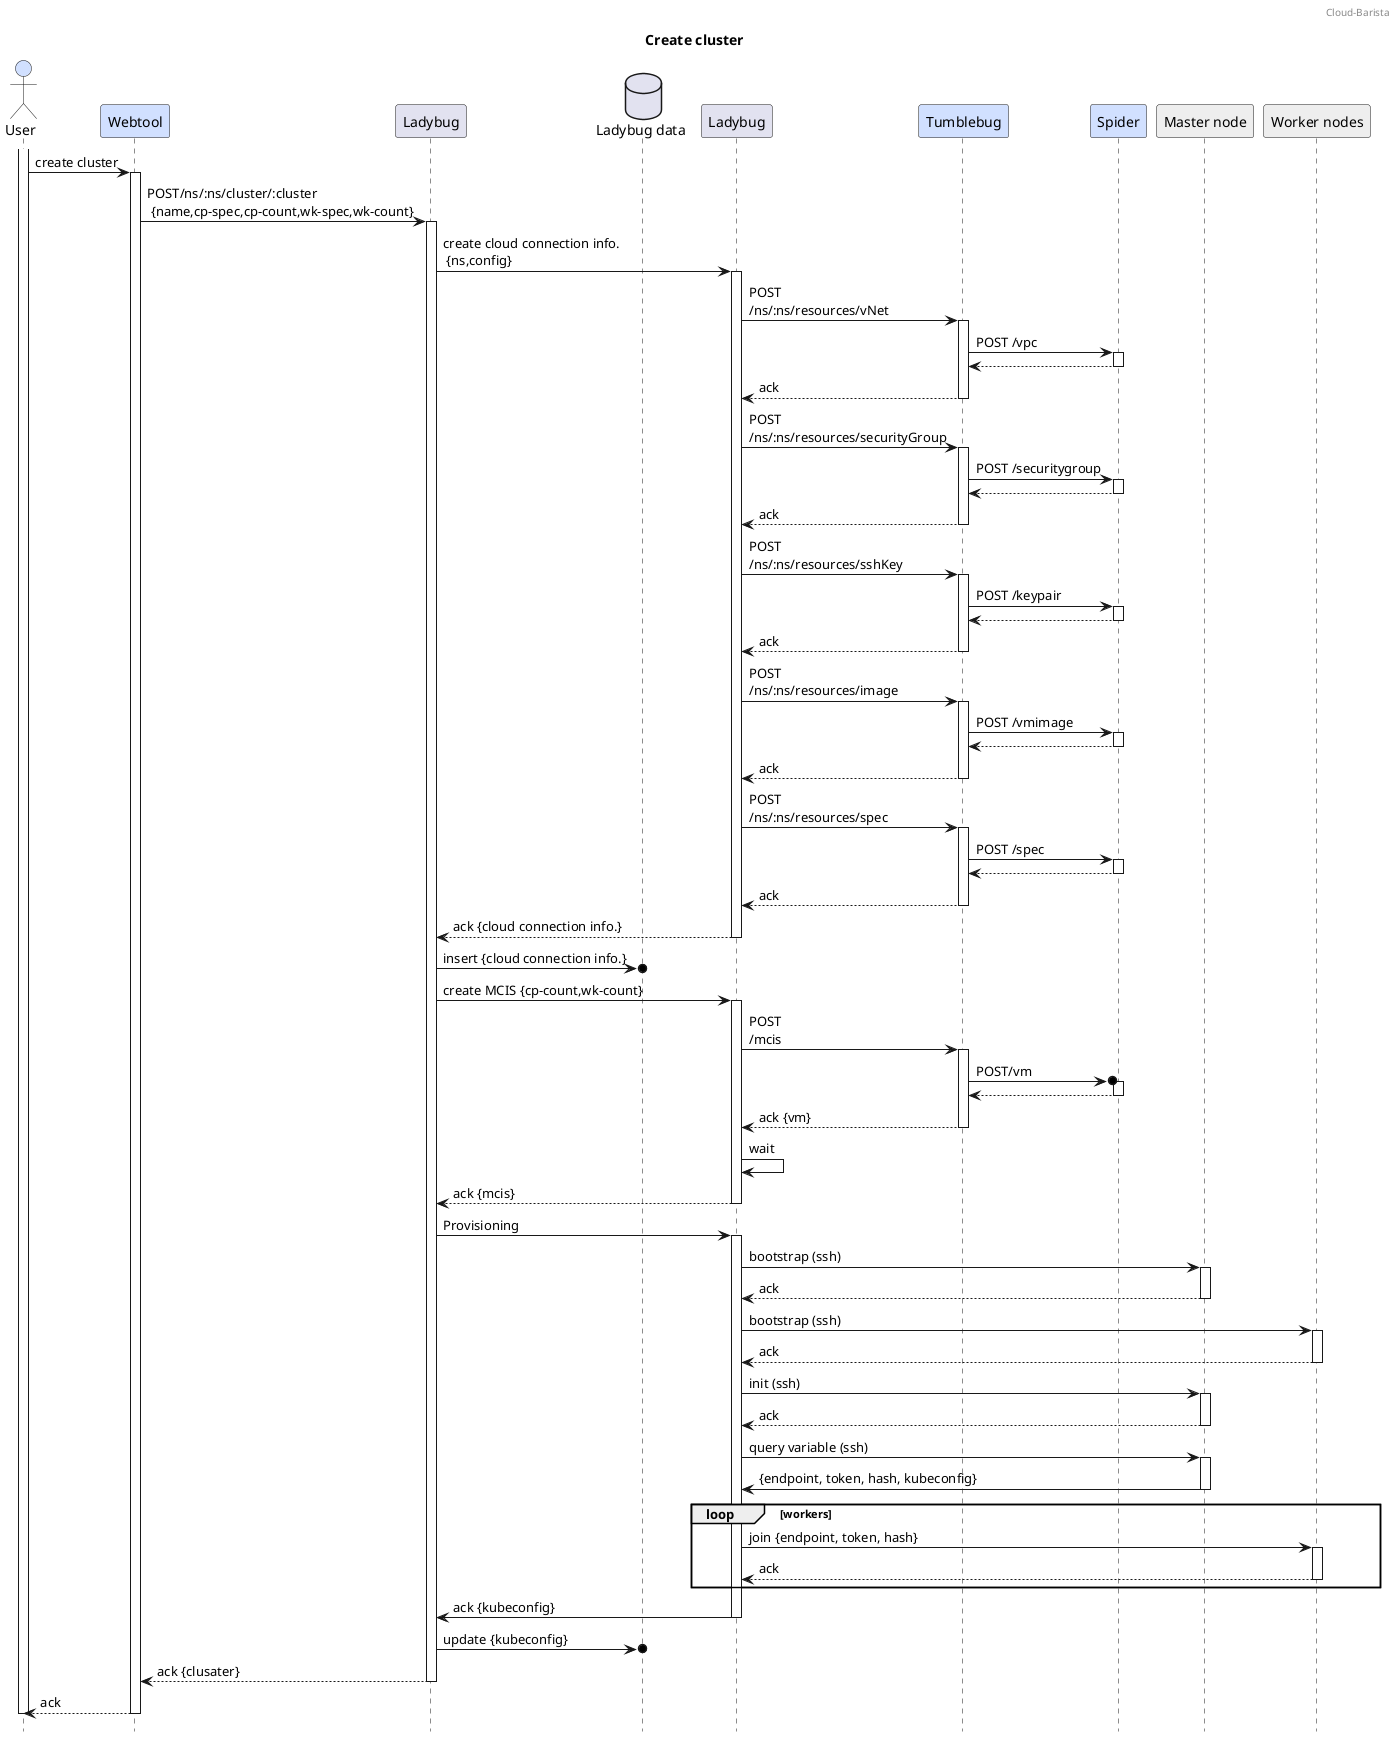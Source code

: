 @@startuml

header Cloud-Barista
title Create cluster
hide footbox

actor		"User"					as user			#d1e0ff
participant	"Webtool"				as webtool		#d1e0ff

participant	"Ladybug"				as ladybug
database	"Ladybug data"			as db
participant	"Ladybug"				as provider

participant	"Tumblebug"				as tumblebug	#d1e0ff
participant	"Spider"				as spider		#d1e0ff
participant	"Master node"			as mNodes		#eeeeee
participant	"Worker nodes"			as wNodes		#eeeeee

activate user
	user		->	webtool		: create cluster

	activate webtool
		webtool		->	ladybug		: POST/ns/:ns/cluster/:cluster\n {name,cp-spec,cp-count,wk-spec,wk-count}


		activate ladybug


			ladybug		->	provider	: create cloud connection info.\n {ns,config}

			' -- 1.infra
			activate provider

				'-- 1.1. vpc
				provider	->	tumblebug		: POST\n/ns/:ns/resources/vNet
				activate tumblebug
					tumblebug	->	spider		: POST /vpc
					activate spider
						tumblebug	<--	spider
					deactivate spider
					tumblebug	-->	provider	: ack
				deactivate tumblebug

				'-- 1.2. sg(fw)
				provider	->	tumblebug		: POST\n/ns/:ns/resources/securityGroup
				activate tumblebug
					tumblebug	->	spider		: POST /securitygroup
					activate spider
						tumblebug	<--	spider
					deactivate spider
					tumblebug	-->	provider	: ack
				deactivate tumblebug

				'-- 1.3. ssh
				provider	->	tumblebug	: POST\n/ns/:ns/resources/sshKey
				activate tumblebug
					tumblebug	->	spider		: POST /keypair
					activate spider
						tumblebug	<--	spider
					deactivate spider
					tumblebug	-->	provider	: ack
				deactivate tumblebug
				
				'-- 1.4. image
				provider	->	tumblebug 	: POST\n/ns/:ns/resources/image
				activate tumblebug
					tumblebug	->	spider		: POST /vmimage
					activate spider
						tumblebug	<--	spider
					deactivate spider
					tumblebug	-->	provider	: ack
				deactivate tumblebug

				'-- 1.5. spec
				provider	->	tumblebug 	: POST\n/ns/:ns/resources/spec
				activate tumblebug
					tumblebug	->	spider		: POST /spec
					activate spider
						tumblebug	<--	spider
					deactivate spider
					tumblebug	-->	provider	: ack
				deactivate tumblebug


				provider	-->	ladybug 	: ack {cloud connection info.}

			deactivate provider
			' //-- 1.infra

			ladybug		->o	db			: insert {cloud connection info.}

			' -- 2.mcis
			ladybug		->	provider	: create MCIS {cp-count,wk-count}
			activate provider
				provider	->	tumblebug	: POST\n/mcis

				activate tumblebug
					tumblebug	->o	spider		: POST/vm
					activate spider
						tumblebug	<--	spider
					deactivate spider
					tumblebug	-->	provider 	: ack {vm}
				deactivate tumblebug

				provider	->	provider	: wait
				provider	-->	ladybug 	: ack {mcis}

			deactivate provider
			' //-- 2.mcis

			' -- 3.provisioning
			ladybug		->	provider	: Provisioning

			activate provider
				provider	->	mNodes		: bootstrap (ssh)
				activate mNodes
					provider	<--	mNodes		: ack
				deactivate mNodes

				provider	->	wNodes		: bootstrap (ssh)
				activate wNodes
					provider	<--	wNodes		: ack
				deactivate wNodes

				provider	->	mNodes		: init (ssh)
				activate mNodes
					provider	<--	mNodes		: ack
				deactivate mNodes

				provider	->	mNodes		: query variable (ssh)
				activate mNodes
					provider	<-	mNodes		: {endpoint, token, hash, kubeconfig}
				deactivate mNodes

				loop workers
					provider	->	wNodes		: join {endpoint, token, hash}
					activate wNodes
						provider	<--	wNodes	: ack
					deactivate wNodes
				end
				provider	->	ladybug		: ack {kubeconfig}
			deactivate provider
			' //-- 3.provisioning

			ladybug	->o	db			: update {kubeconfig}
			ladybug	-->	webtool		: ack {clusater}
		deactivate ladybug

		webtool	-->	user	: ack
	deactivate webtool

deactivate user

@@enduml